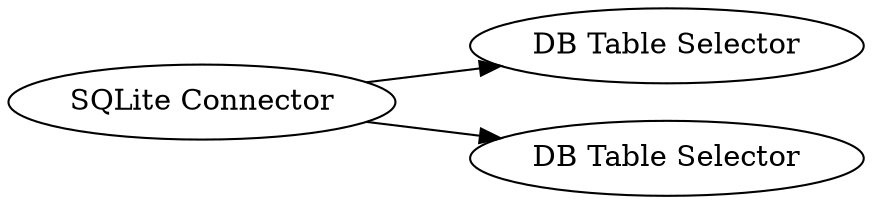 digraph {
	189 [label="SQLite Connector"]
	190 [label="DB Table Selector"]
	191 [label="DB Table Selector"]
	189 -> 191
	189 -> 190
	rankdir=LR
}
